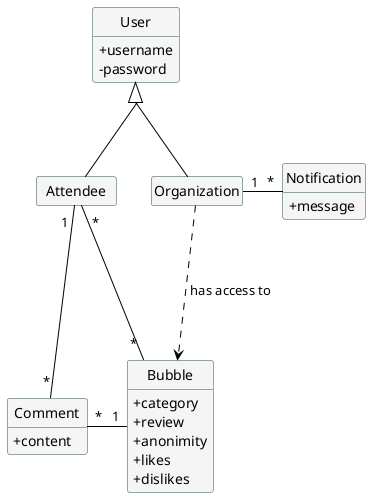 @startuml domain
skinparam linetype polyline
skinparam minClassWidth 80
skinparam groupInheritance 2
skinparam classBackgroundColor WhiteSmoke
skinparam classBorderColor DarkSlateGrey
skinparam ArrowColor Black
skinparam classAttributeIconSize 0
hide empty attributes
hide methods
hide circles

class User{
    +username
    -password
}

Class Attendee extends User
Class Organization extends User

Class Bubble{
    +category
    +review
    +anonimity
    +likes
    +dislikes
}

Class Comment{
    +content
}

Class Notification{
    +message
}

Attendee "  *" -down-- "                *" Bubble : ""
Comment "*" -up-- "         1" Attendee : ""
Comment "*" - "1" Bubble : ""

Organization ...> Bubble : " has access to"
Organization "1" - "*" Notification : ""



@enduml